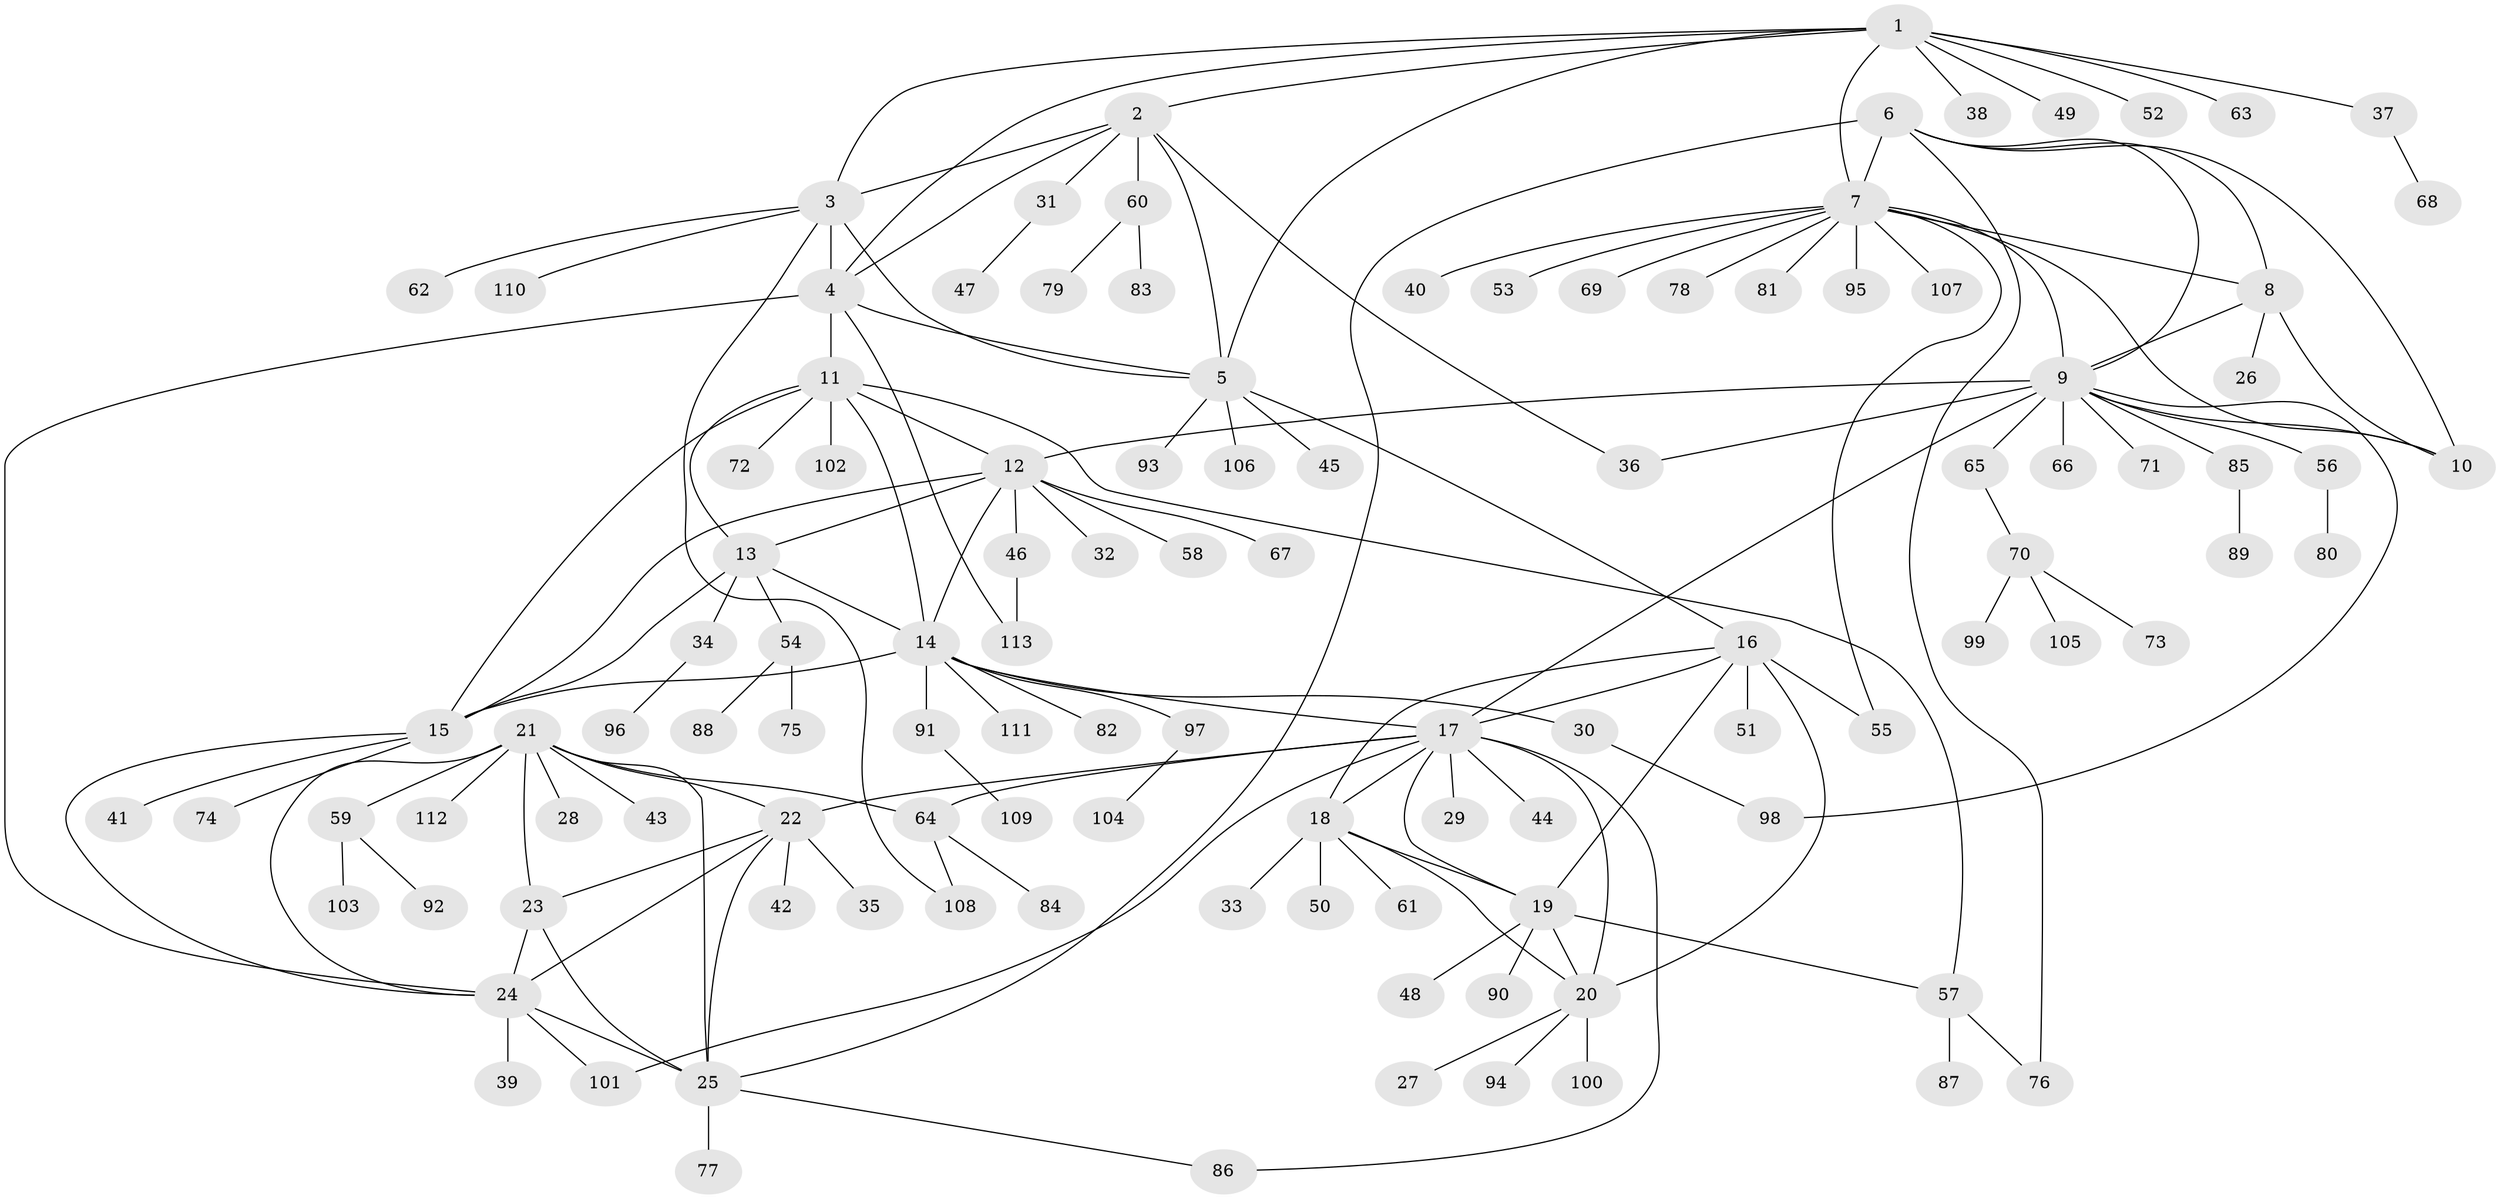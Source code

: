 // Generated by graph-tools (version 1.1) at 2025/11/02/27/25 16:11:34]
// undirected, 113 vertices, 158 edges
graph export_dot {
graph [start="1"]
  node [color=gray90,style=filled];
  1;
  2;
  3;
  4;
  5;
  6;
  7;
  8;
  9;
  10;
  11;
  12;
  13;
  14;
  15;
  16;
  17;
  18;
  19;
  20;
  21;
  22;
  23;
  24;
  25;
  26;
  27;
  28;
  29;
  30;
  31;
  32;
  33;
  34;
  35;
  36;
  37;
  38;
  39;
  40;
  41;
  42;
  43;
  44;
  45;
  46;
  47;
  48;
  49;
  50;
  51;
  52;
  53;
  54;
  55;
  56;
  57;
  58;
  59;
  60;
  61;
  62;
  63;
  64;
  65;
  66;
  67;
  68;
  69;
  70;
  71;
  72;
  73;
  74;
  75;
  76;
  77;
  78;
  79;
  80;
  81;
  82;
  83;
  84;
  85;
  86;
  87;
  88;
  89;
  90;
  91;
  92;
  93;
  94;
  95;
  96;
  97;
  98;
  99;
  100;
  101;
  102;
  103;
  104;
  105;
  106;
  107;
  108;
  109;
  110;
  111;
  112;
  113;
  1 -- 2;
  1 -- 3;
  1 -- 4;
  1 -- 5;
  1 -- 7;
  1 -- 37;
  1 -- 38;
  1 -- 49;
  1 -- 52;
  1 -- 63;
  2 -- 3;
  2 -- 4;
  2 -- 5;
  2 -- 31;
  2 -- 36;
  2 -- 60;
  3 -- 4;
  3 -- 5;
  3 -- 62;
  3 -- 108;
  3 -- 110;
  4 -- 5;
  4 -- 11;
  4 -- 24;
  4 -- 113;
  5 -- 16;
  5 -- 45;
  5 -- 93;
  5 -- 106;
  6 -- 7;
  6 -- 8;
  6 -- 9;
  6 -- 10;
  6 -- 25;
  6 -- 76;
  7 -- 8;
  7 -- 9;
  7 -- 10;
  7 -- 40;
  7 -- 53;
  7 -- 55;
  7 -- 69;
  7 -- 78;
  7 -- 81;
  7 -- 95;
  7 -- 107;
  8 -- 9;
  8 -- 10;
  8 -- 26;
  9 -- 10;
  9 -- 12;
  9 -- 17;
  9 -- 36;
  9 -- 56;
  9 -- 65;
  9 -- 66;
  9 -- 71;
  9 -- 85;
  9 -- 98;
  11 -- 12;
  11 -- 13;
  11 -- 14;
  11 -- 15;
  11 -- 57;
  11 -- 72;
  11 -- 102;
  12 -- 13;
  12 -- 14;
  12 -- 15;
  12 -- 32;
  12 -- 46;
  12 -- 58;
  12 -- 67;
  13 -- 14;
  13 -- 15;
  13 -- 34;
  13 -- 54;
  14 -- 15;
  14 -- 17;
  14 -- 30;
  14 -- 82;
  14 -- 91;
  14 -- 97;
  14 -- 111;
  15 -- 24;
  15 -- 41;
  15 -- 74;
  16 -- 17;
  16 -- 18;
  16 -- 19;
  16 -- 20;
  16 -- 51;
  16 -- 55;
  17 -- 18;
  17 -- 19;
  17 -- 20;
  17 -- 22;
  17 -- 29;
  17 -- 44;
  17 -- 64;
  17 -- 86;
  17 -- 101;
  18 -- 19;
  18 -- 20;
  18 -- 33;
  18 -- 50;
  18 -- 61;
  19 -- 20;
  19 -- 48;
  19 -- 57;
  19 -- 90;
  20 -- 27;
  20 -- 94;
  20 -- 100;
  21 -- 22;
  21 -- 23;
  21 -- 24;
  21 -- 25;
  21 -- 28;
  21 -- 43;
  21 -- 59;
  21 -- 64;
  21 -- 112;
  22 -- 23;
  22 -- 24;
  22 -- 25;
  22 -- 35;
  22 -- 42;
  23 -- 24;
  23 -- 25;
  24 -- 25;
  24 -- 39;
  24 -- 101;
  25 -- 77;
  25 -- 86;
  30 -- 98;
  31 -- 47;
  34 -- 96;
  37 -- 68;
  46 -- 113;
  54 -- 75;
  54 -- 88;
  56 -- 80;
  57 -- 76;
  57 -- 87;
  59 -- 92;
  59 -- 103;
  60 -- 79;
  60 -- 83;
  64 -- 84;
  64 -- 108;
  65 -- 70;
  70 -- 73;
  70 -- 99;
  70 -- 105;
  85 -- 89;
  91 -- 109;
  97 -- 104;
}
